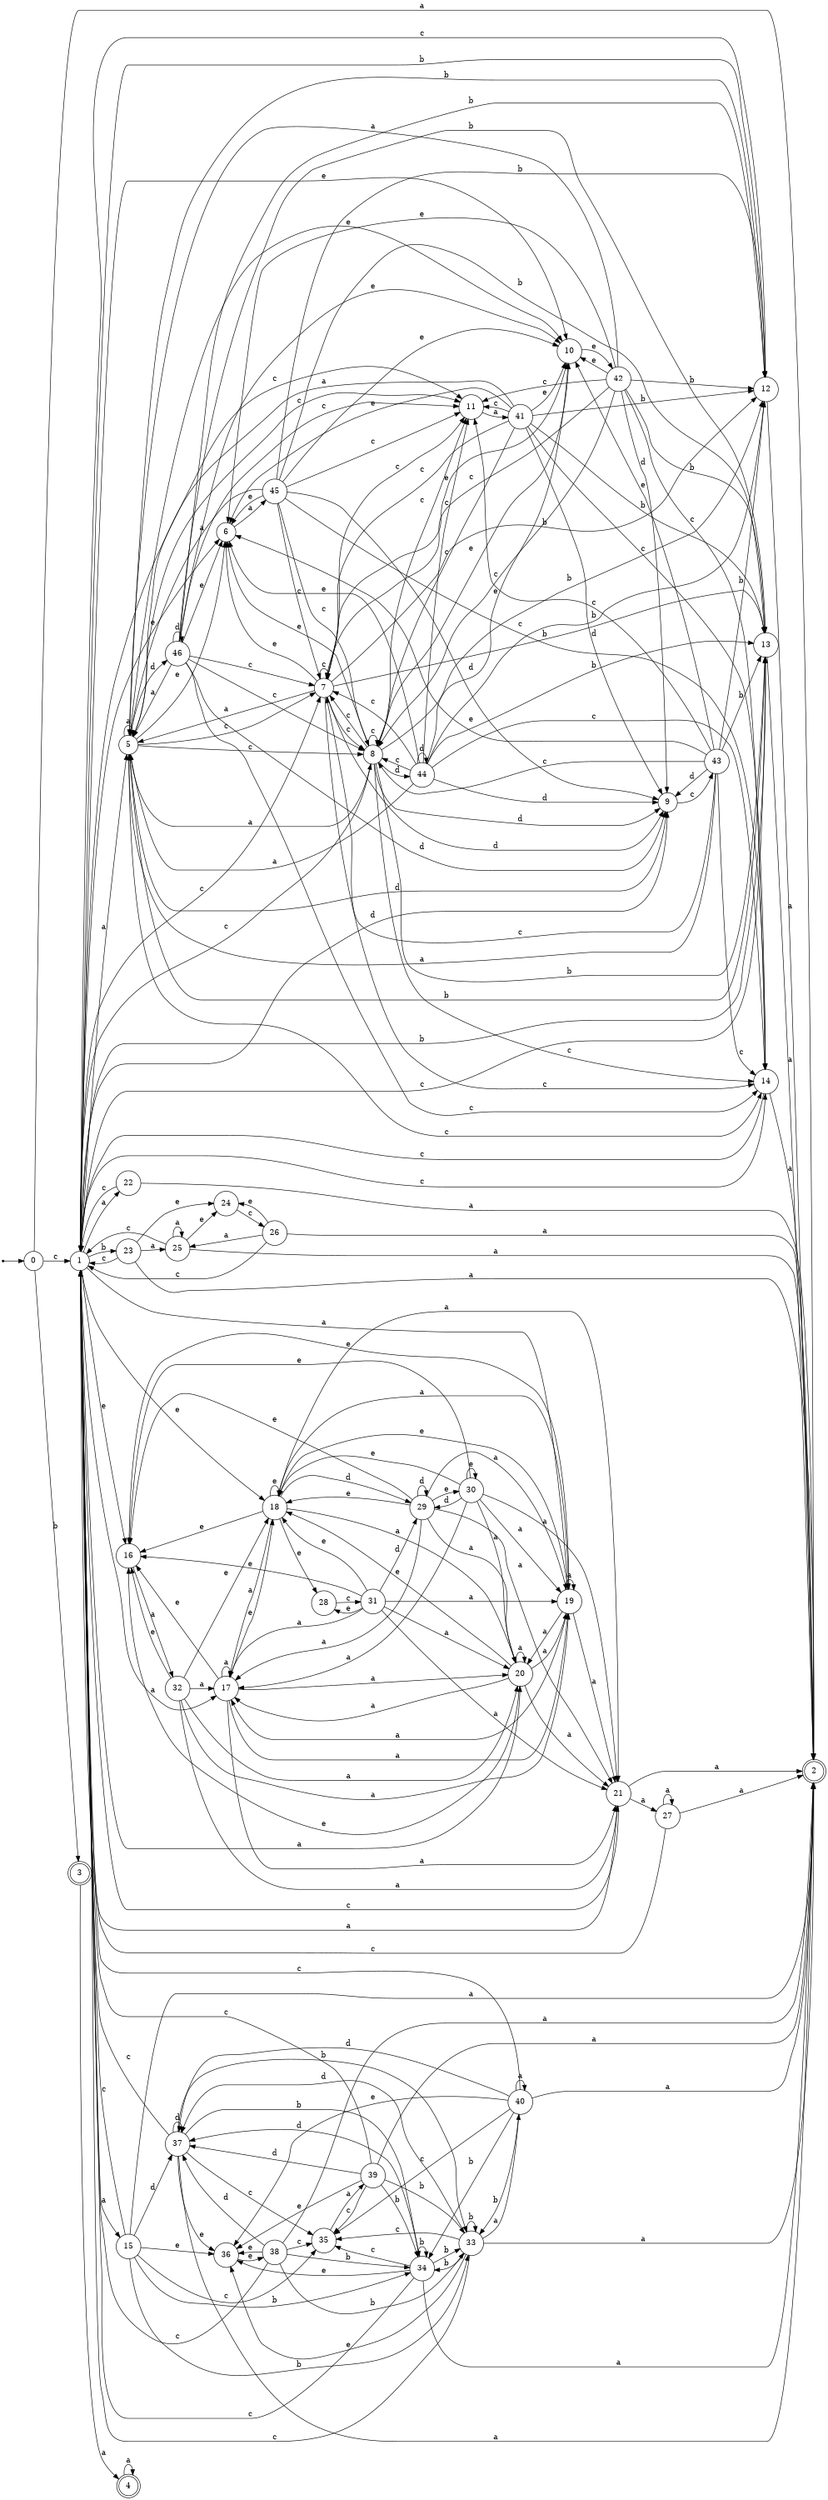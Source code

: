 digraph finite_state_machine {
rankdir=LR;
size="20,20";
node [shape = point]; "dummy0"
node [shape = circle]; "0";
"dummy0" -> "0";
node [shape = circle]; "1";
node [shape = doublecircle]; "2";node [shape = doublecircle]; "3";node [shape = doublecircle]; "4";node [shape = circle]; "5";
node [shape = circle]; "6";
node [shape = circle]; "7";
node [shape = circle]; "8";
node [shape = circle]; "9";
node [shape = circle]; "10";
node [shape = circle]; "11";
node [shape = circle]; "12";
node [shape = circle]; "13";
node [shape = circle]; "14";
node [shape = circle]; "15";
node [shape = circle]; "16";
node [shape = circle]; "17";
node [shape = circle]; "18";
node [shape = circle]; "19";
node [shape = circle]; "20";
node [shape = circle]; "21";
node [shape = circle]; "22";
node [shape = circle]; "23";
node [shape = circle]; "24";
node [shape = circle]; "25";
node [shape = circle]; "26";
node [shape = circle]; "27";
node [shape = circle]; "28";
node [shape = circle]; "29";
node [shape = circle]; "30";
node [shape = circle]; "31";
node [shape = circle]; "32";
node [shape = circle]; "33";
node [shape = circle]; "34";
node [shape = circle]; "35";
node [shape = circle]; "36";
node [shape = circle]; "37";
node [shape = circle]; "38";
node [shape = circle]; "39";
node [shape = circle]; "40";
node [shape = circle]; "41";
node [shape = circle]; "42";
node [shape = circle]; "43";
node [shape = circle]; "44";
node [shape = circle]; "45";
node [shape = circle]; "46";
"0" -> "1" [label = "c"];
 "0" -> "2" [label = "a"];
 "0" -> "3" [label = "b"];
 "3" -> "4" [label = "a"];
 "4" -> "4" [label = "a"];
 "1" -> "17" [label = "a"];
 "1" -> "19" [label = "a"];
 "1" -> "20" [label = "a"];
 "1" -> "5" [label = "a"];
 "1" -> "21" [label = "a"];
 "1" -> "22" [label = "a"];
 "1" -> "15" [label = "a"];
 "1" -> "16" [label = "e"];
 "1" -> "10" [label = "e"];
 "1" -> "18" [label = "e"];
 "1" -> "6" [label = "e"];
 "1" -> "8" [label = "c"];
 "1" -> "11" [label = "c"];
 "1" -> "14" [label = "c"];
 "1" -> "7" [label = "c"];
 "1" -> "9" [label = "d"];
 "1" -> "12" [label = "b"];
 "1" -> "13" [label = "b"];
 "1" -> "23" [label = "b"];
 "23" -> "24" [label = "e"];
 "23" -> "25" [label = "a"];
 "23" -> "2" [label = "a"];
 "23" -> "1" [label = "c"];
 "25" -> "25" [label = "a"];
 "25" -> "2" [label = "a"];
 "25" -> "24" [label = "e"];
 "25" -> "1" [label = "c"];
 "24" -> "26" [label = "c"];
 "26" -> "24" [label = "e"];
 "26" -> "25" [label = "a"];
 "26" -> "2" [label = "a"];
 "26" -> "1" [label = "c"];
 "22" -> "1" [label = "c"];
 "22" -> "2" [label = "a"];
 "21" -> "2" [label = "a"];
 "21" -> "27" [label = "a"];
 "21" -> "1" [label = "c"];
 "27" -> "2" [label = "a"];
 "27" -> "27" [label = "a"];
 "27" -> "1" [label = "c"];
 "20" -> "17" [label = "a"];
 "20" -> "19" [label = "a"];
 "20" -> "20" [label = "a"];
 "20" -> "21" [label = "a"];
 "20" -> "16" [label = "e"];
 "20" -> "18" [label = "e"];
 "19" -> "17" [label = "a"];
 "19" -> "19" [label = "a"];
 "19" -> "20" [label = "a"];
 "19" -> "21" [label = "a"];
 "19" -> "16" [label = "e"];
 "19" -> "18" [label = "e"];
 "18" -> "16" [label = "e"];
 "18" -> "18" [label = "e"];
 "18" -> "28" [label = "e"];
 "18" -> "29" [label = "d"];
 "18" -> "17" [label = "a"];
 "18" -> "19" [label = "a"];
 "18" -> "20" [label = "a"];
 "18" -> "21" [label = "a"];
 "29" -> "29" [label = "d"];
 "29" -> "16" [label = "e"];
 "29" -> "18" [label = "e"];
 "29" -> "30" [label = "e"];
 "29" -> "17" [label = "a"];
 "29" -> "19" [label = "a"];
 "29" -> "20" [label = "a"];
 "29" -> "21" [label = "a"];
 "30" -> "16" [label = "e"];
 "30" -> "18" [label = "e"];
 "30" -> "30" [label = "e"];
 "30" -> "29" [label = "d"];
 "30" -> "17" [label = "a"];
 "30" -> "19" [label = "a"];
 "30" -> "20" [label = "a"];
 "30" -> "21" [label = "a"];
 "28" -> "31" [label = "c"];
 "31" -> "16" [label = "e"];
 "31" -> "18" [label = "e"];
 "31" -> "28" [label = "e"];
 "31" -> "29" [label = "d"];
 "31" -> "17" [label = "a"];
 "31" -> "19" [label = "a"];
 "31" -> "20" [label = "a"];
 "31" -> "21" [label = "a"];
 "17" -> "17" [label = "a"];
 "17" -> "19" [label = "a"];
 "17" -> "20" [label = "a"];
 "17" -> "21" [label = "a"];
 "17" -> "16" [label = "e"];
 "17" -> "18" [label = "e"];
 "16" -> "32" [label = "a"];
 "32" -> "16" [label = "e"];
 "32" -> "18" [label = "e"];
 "32" -> "17" [label = "a"];
 "32" -> "19" [label = "a"];
 "32" -> "20" [label = "a"];
 "32" -> "21" [label = "a"];
 "15" -> "33" [label = "b"];
 "15" -> "34" [label = "b"];
 "15" -> "1" [label = "c"];
 "15" -> "35" [label = "c"];
 "15" -> "36" [label = "e"];
 "15" -> "37" [label = "d"];
 "15" -> "2" [label = "a"];
 "37" -> "37" [label = "d"];
 "37" -> "33" [label = "b"];
 "37" -> "34" [label = "b"];
 "37" -> "1" [label = "c"];
 "37" -> "35" [label = "c"];
 "37" -> "36" [label = "e"];
 "37" -> "2" [label = "a"];
 "36" -> "38" [label = "e"];
 "38" -> "36" [label = "e"];
 "38" -> "33" [label = "b"];
 "38" -> "34" [label = "b"];
 "38" -> "1" [label = "c"];
 "38" -> "35" [label = "c"];
 "38" -> "37" [label = "d"];
 "38" -> "2" [label = "a"];
 "35" -> "39" [label = "a"];
 "39" -> "1" [label = "c"];
 "39" -> "35" [label = "c"];
 "39" -> "33" [label = "b"];
 "39" -> "34" [label = "b"];
 "39" -> "36" [label = "e"];
 "39" -> "37" [label = "d"];
 "39" -> "2" [label = "a"];
 "34" -> "33" [label = "b"];
 "34" -> "34" [label = "b"];
 "34" -> "1" [label = "c"];
 "34" -> "35" [label = "c"];
 "34" -> "36" [label = "e"];
 "34" -> "37" [label = "d"];
 "34" -> "2" [label = "a"];
 "33" -> "33" [label = "b"];
 "33" -> "34" [label = "b"];
 "33" -> "40" [label = "a"];
 "33" -> "2" [label = "a"];
 "33" -> "1" [label = "c"];
 "33" -> "35" [label = "c"];
 "33" -> "36" [label = "e"];
 "33" -> "37" [label = "d"];
 "40" -> "40" [label = "a"];
 "40" -> "2" [label = "a"];
 "40" -> "33" [label = "b"];
 "40" -> "34" [label = "b"];
 "40" -> "1" [label = "c"];
 "40" -> "35" [label = "c"];
 "40" -> "36" [label = "e"];
 "40" -> "37" [label = "d"];
 "14" -> "1" [label = "c"];
 "14" -> "2" [label = "a"];
 "13" -> "1" [label = "c"];
 "13" -> "2" [label = "a"];
 "12" -> "1" [label = "c"];
 "12" -> "2" [label = "a"];
 "11" -> "41" [label = "a"];
 "41" -> "8" [label = "c"];
 "41" -> "11" [label = "c"];
 "41" -> "14" [label = "c"];
 "41" -> "7" [label = "c"];
 "41" -> "5" [label = "a"];
 "41" -> "10" [label = "e"];
 "41" -> "6" [label = "e"];
 "41" -> "9" [label = "d"];
 "41" -> "12" [label = "b"];
 "41" -> "13" [label = "b"];
 "10" -> "42" [label = "e"];
 "42" -> "10" [label = "e"];
 "42" -> "6" [label = "e"];
 "42" -> "5" [label = "a"];
 "42" -> "8" [label = "c"];
 "42" -> "11" [label = "c"];
 "42" -> "14" [label = "c"];
 "42" -> "7" [label = "c"];
 "42" -> "9" [label = "d"];
 "42" -> "12" [label = "b"];
 "42" -> "13" [label = "b"];
 "9" -> "43" [label = "c"];
 "43" -> "9" [label = "d"];
 "43" -> "5" [label = "a"];
 "43" -> "10" [label = "e"];
 "43" -> "6" [label = "e"];
 "43" -> "8" [label = "c"];
 "43" -> "11" [label = "c"];
 "43" -> "14" [label = "c"];
 "43" -> "7" [label = "c"];
 "43" -> "12" [label = "b"];
 "43" -> "13" [label = "b"];
 "8" -> "8" [label = "c"];
 "8" -> "11" [label = "c"];
 "8" -> "14" [label = "c"];
 "8" -> "7" [label = "c"];
 "8" -> "9" [label = "d"];
 "8" -> "44" [label = "d"];
 "8" -> "5" [label = "a"];
 "8" -> "10" [label = "e"];
 "8" -> "6" [label = "e"];
 "8" -> "12" [label = "b"];
 "8" -> "13" [label = "b"];
 "44" -> "9" [label = "d"];
 "44" -> "44" [label = "d"];
 "44" -> "8" [label = "c"];
 "44" -> "11" [label = "c"];
 "44" -> "14" [label = "c"];
 "44" -> "7" [label = "c"];
 "44" -> "5" [label = "a"];
 "44" -> "10" [label = "e"];
 "44" -> "6" [label = "e"];
 "44" -> "12" [label = "b"];
 "44" -> "13" [label = "b"];
 "7" -> "8" [label = "c"];
 "7" -> "11" [label = "c"];
 "7" -> "14" [label = "c"];
 "7" -> "7" [label = "c"];
 "7" -> "5" [label = "a"];
 "7" -> "10" [label = "e"];
 "7" -> "6" [label = "e"];
 "7" -> "9" [label = "d"];
 "7" -> "12" [label = "b"];
 "7" -> "13" [label = "b"];
 "6" -> "45" [label = "a"];
 "45" -> "10" [label = "e"];
 "45" -> "6" [label = "e"];
 "45" -> "5" [label = "a"];
 "45" -> "8" [label = "c"];
 "45" -> "11" [label = "c"];
 "45" -> "14" [label = "c"];
 "45" -> "7" [label = "c"];
 "45" -> "9" [label = "d"];
 "45" -> "12" [label = "b"];
 "45" -> "13" [label = "b"];
 "5" -> "5" [label = "a"];
 "5" -> "9" [label = "d"];
 "5" -> "46" [label = "d"];
 "5" -> "10" [label = "e"];
 "5" -> "6" [label = "e"];
 "5" -> "8" [label = "c"];
 "5" -> "11" [label = "c"];
 "5" -> "14" [label = "c"];
 "5" -> "7" [label = "c"];
 "5" -> "12" [label = "b"];
 "5" -> "13" [label = "b"];
 "46" -> "9" [label = "d"];
 "46" -> "46" [label = "d"];
 "46" -> "5" [label = "a"];
 "46" -> "10" [label = "e"];
 "46" -> "6" [label = "e"];
 "46" -> "8" [label = "c"];
 "46" -> "11" [label = "c"];
 "46" -> "14" [label = "c"];
 "46" -> "7" [label = "c"];
 "46" -> "12" [label = "b"];
 "46" -> "13" [label = "b"];
 }
